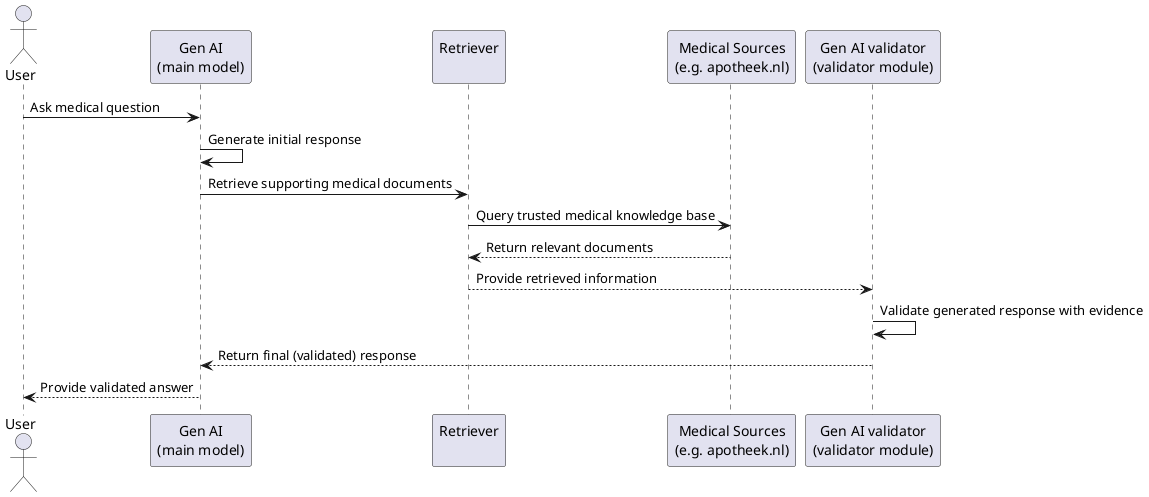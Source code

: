 @startuml
actor User
participant "Gen AI\n(main model)" as GenAI
participant "Retriever\n" as RAG
participant "Medical Sources\n(e.g. apotheek.nl)" as Sources
participant "Gen AI validator\n(validator module)" as RAG_AI

User -> GenAI : Ask medical question
GenAI -> GenAI : Generate initial response
GenAI -> RAG : Retrieve supporting medical documents
RAG -> Sources : Query trusted medical knowledge base
Sources --> RAG : Return relevant documents
RAG --> RAG_AI : Provide retrieved information
RAG_AI -> RAG_AI : Validate generated response with evidence
RAG_AI --> GenAI : Return final (validated) response
GenAI --> User : Provide validated answer
@enduml
